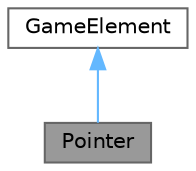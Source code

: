 digraph "Pointer"
{
 // LATEX_PDF_SIZE
  bgcolor="transparent";
  edge [fontname=Helvetica,fontsize=10,labelfontname=Helvetica,labelfontsize=10];
  node [fontname=Helvetica,fontsize=10,shape=box,height=0.2,width=0.4];
  Node1 [id="Node000001",label="Pointer",height=0.2,width=0.4,color="gray40", fillcolor="grey60", style="filled", fontcolor="black",tooltip="Manages the selection pointer in the game."];
  Node2 -> Node1 [id="edge1_Node000001_Node000002",dir="back",color="steelblue1",style="solid",tooltip=" "];
  Node2 [id="Node000002",label="GameElement",height=0.2,width=0.4,color="gray40", fillcolor="white", style="filled",URL="$class_game_element.html",tooltip="Base class for all game elements."];
}
